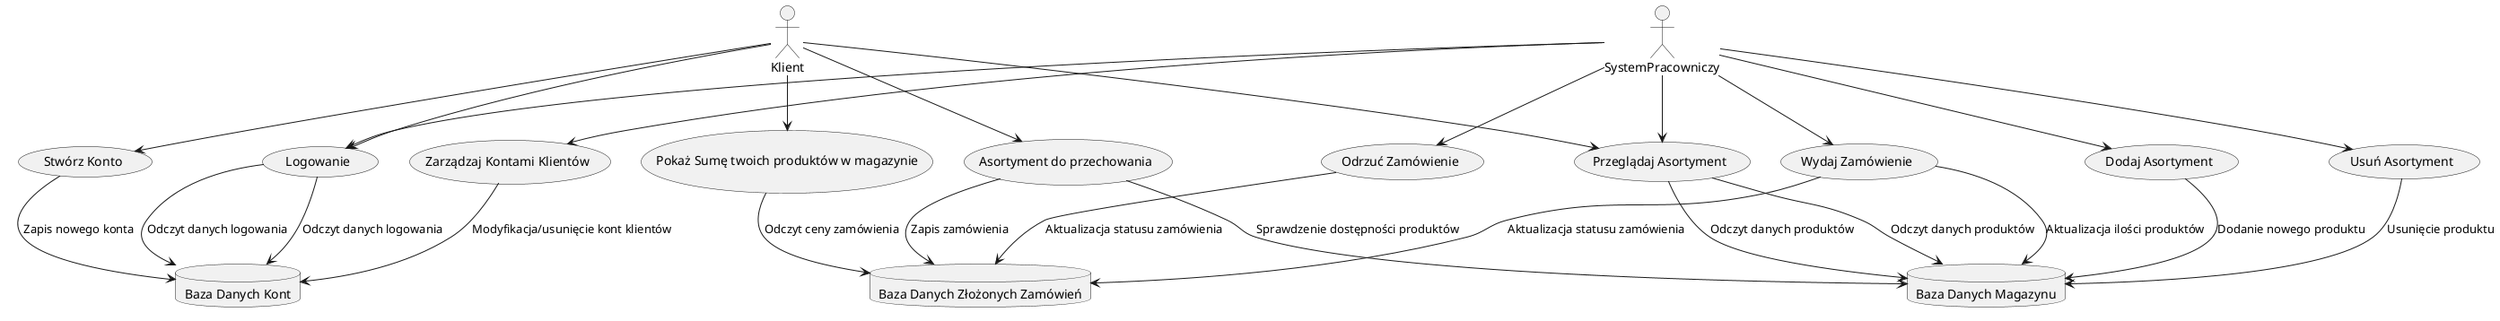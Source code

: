 @startuml
actor Klient
actor SystemPracowniczy

' Bazy danych
database "Baza Danych Kont" as BazaKont
database "Baza Danych Magazynu" as BazaMagazyn
database "Baza Danych Złożonych Zamówień" as BazaZamowienia

' Klient interakcje
Klient --> (Logowanie)
(Logowanie) --> BazaKont : Odczyt danych logowania

Klient --> (Stwórz Konto)
(Stwórz Konto) --> BazaKont : Zapis nowego konta

Klient --> (Przeglądaj Asortyment)
(Przeglądaj Asortyment) --> BazaMagazyn : Odczyt danych produktów

Klient --> (Asortyment do przechowania)
(Asortyment do przechowania) --> BazaMagazyn : Sprawdzenie dostępności produktów
(Asortyment do przechowania) --> BazaZamowienia : Zapis zamówienia

Klient --> (Pokaż Sumę twoich produktów w magazynie)
(Pokaż Sumę twoich produktów w magazynie) --> BazaZamowienia : Odczyt ceny zamówienia

' System Pracowniczy interakcje
SystemPracowniczy --> (Logowanie)
(Logowanie) --> BazaKont : Odczyt danych logowania

SystemPracowniczy --> (Przeglądaj Asortyment)
(Przeglądaj Asortyment) --> BazaMagazyn : Odczyt danych produktów

SystemPracowniczy --> (Dodaj Asortyment)
(Dodaj Asortyment) --> BazaMagazyn : Dodanie nowego produktu

SystemPracowniczy --> (Usuń Asortyment)
(Usuń Asortyment) --> BazaMagazyn : Usunięcie produktu

SystemPracowniczy --> (Wydaj Zamówienie)
(Wydaj Zamówienie) --> BazaZamowienia : Aktualizacja statusu zamówienia
(Wydaj Zamówienie) --> BazaMagazyn : Aktualizacja ilości produktów

SystemPracowniczy --> (Odrzuć Zamówienie)
(Odrzuć Zamówienie) --> BazaZamowienia : Aktualizacja statusu zamówienia

SystemPracowniczy --> (Zarządzaj Kontami Klientów)
(Zarządzaj Kontami Klientów) --> BazaKont : Modyfikacja/usunięcie kont klientów
@enduml
